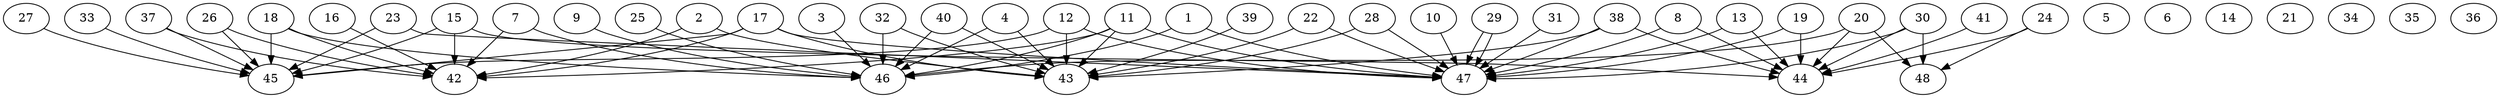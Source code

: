// DAG (tier=3-complex, mode=compute, n=48, ccr=0.466, fat=0.875, density=0.609, regular=0.287, jump=0.206, mindata=1048576, maxdata=16777216)
// DAG automatically generated by daggen at Sun Aug 24 16:33:34 2025
// /home/ermia/Project/Environments/daggen/bin/daggen --dot --ccr 0.466 --fat 0.875 --regular 0.287 --density 0.609 --jump 0.206 --mindata 1048576 --maxdata 16777216 -n 48 
digraph G {
  1 [size="415914143223155520", alpha="0.18", expect_size="207957071611577760"]
  1 -> 46 [size ="377914709245952"]
  1 -> 47 [size ="377914709245952"]
  2 [size="1598188102460483072", alpha="0.19", expect_size="799094051230241536"]
  2 -> 42 [size ="545224656945152"]
  2 -> 43 [size ="545224656945152"]
  3 [size="19288851305270870016", alpha="0.02", expect_size="9644425652635435008"]
  3 -> 46 [size ="57538812837888"]
  4 [size="21157951753865396224", alpha="0.13", expect_size="10578975876932698112"]
  4 -> 43 [size ="61198259191808"]
  4 -> 46 [size ="61198259191808"]
  5 [size="3634058193065642", alpha="0.06", expect_size="1817029096532821"]
  6 [size="4884248251564029952", alpha="0.12", expect_size="2442124125782014976"]
  7 [size="7635544203553713", alpha="0.09", expect_size="3817772101776856"]
  7 -> 42 [size ="15401694003200"]
  7 -> 46 [size ="15401694003200"]
  8 [size="2377021203261411033088", alpha="0.03", expect_size="1188510601630705516544"]
  8 -> 44 [size ="1424881312858112"]
  8 -> 47 [size ="1424881312858112"]
  9 [size="115365885024703348736", alpha="0.14", expect_size="57682942512351674368"]
  9 -> 46 [size ="189586869321728"]
  10 [size="2585045665181674496", alpha="0.00", expect_size="1292522832590837248"]
  10 -> 47 [size ="1838930815090688"]
  11 [size="211565545203659964416", alpha="0.08", expect_size="105782772601829982208"]
  11 -> 42 [size ="284044650610688"]
  11 -> 43 [size ="284044650610688"]
  11 -> 46 [size ="284044650610688"]
  11 -> 47 [size ="284044650610688"]
  12 [size="4500539765771441152", alpha="0.04", expect_size="2250269882885720576"]
  12 -> 43 [size ="1626598277120000"]
  12 -> 45 [size ="1626598277120000"]
  12 -> 47 [size ="1626598277120000"]
  13 [size="113294925436130544", alpha="0.18", expect_size="56647462718065272"]
  13 -> 44 [size ="1951899192393728"]
  13 -> 47 [size ="1951899192393728"]
  14 [size="1131772646731118804992", alpha="0.12", expect_size="565886323365559402496"]
  15 [size="197596220351450185728", alpha="0.02", expect_size="98798110175725092864"]
  15 -> 42 [size ="271399520305152"]
  15 -> 44 [size ="271399520305152"]
  15 -> 45 [size ="271399520305152"]
  16 [size="1050080714708089831424", alpha="0.16", expect_size="525040357354044915712"]
  16 -> 42 [size ="826491596177408"]
  17 [size="20813379216025236", alpha="0.10", expect_size="10406689608012618"]
  17 -> 42 [size ="875490965454848"]
  17 -> 43 [size ="875490965454848"]
  17 -> 45 [size ="875490965454848"]
  17 -> 47 [size ="875490965454848"]
  18 [size="17577407117483448", alpha="0.20", expect_size="8788703558741724"]
  18 -> 42 [size ="1059419483799552"]
  18 -> 45 [size ="1059419483799552"]
  18 -> 46 [size ="1059419483799552"]
  19 [size="32122367488256160", alpha="0.08", expect_size="16061183744128080"]
  19 -> 44 [size ="764100988633088"]
  19 -> 47 [size ="764100988633088"]
  20 [size="23018245408351952", alpha="0.09", expect_size="11509122704175976"]
  20 -> 44 [size ="645486474166272"]
  20 -> 46 [size ="645486474166272"]
  20 -> 48 [size ="645486474166272"]
  21 [size="364675039658762043392", alpha="0.20", expect_size="182337519829381021696"]
  22 [size="17662035065497504", alpha="0.13", expect_size="8831017532748752"]
  22 -> 43 [size ="330096162373632"]
  22 -> 47 [size ="330096162373632"]
  23 [size="503300684003638509568", alpha="0.00", expect_size="251650342001819254784"]
  23 -> 45 [size ="506183907540992"]
  23 -> 47 [size ="506183907540992"]
  24 [size="297332880550362349568", alpha="0.19", expect_size="148666440275181174784"]
  24 -> 44 [size ="356384340180992"]
  24 -> 48 [size ="356384340180992"]
  25 [size="5660833910781294", alpha="0.18", expect_size="2830416955390647"]
  25 -> 46 [size ="199115220713472"]
  26 [size="41398582182592456", alpha="0.01", expect_size="20699291091296228"]
  26 -> 42 [size ="677063476379648"]
  26 -> 45 [size ="677063476379648"]
  27 [size="18707800573307168", alpha="0.01", expect_size="9353900286653584"]
  27 -> 45 [size ="769394141560832"]
  28 [size="815440954758258304", alpha="0.03", expect_size="407720477379129152"]
  28 -> 43 [size ="1436274183372800"]
  28 -> 47 [size ="1436274183372800"]
  29 [size="6715116433386405", alpha="0.11", expect_size="3357558216693202"]
  29 -> 47 [size ="123759491022848"]
  29 -> 47 [size ="123759491022848"]
  30 [size="1365042268047553855488", alpha="0.02", expect_size="682521134023776927744"]
  30 -> 44 [size ="984435772096512"]
  30 -> 47 [size ="984435772096512"]
  30 -> 48 [size ="984435772096512"]
  31 [size="1241637630663434240", alpha="0.16", expect_size="620818815331717120"]
  31 -> 47 [size ="464214837690368"]
  32 [size="3203504835440949592064", alpha="0.02", expect_size="1601752417720474796032"]
  32 -> 43 [size ="1738495521456128"]
  32 -> 46 [size ="1738495521456128"]
  33 [size="221511781268790592", alpha="0.16", expect_size="110755890634395296"]
  33 -> 45 [size ="269684519731200"]
  34 [size="203412875131185984", alpha="0.14", expect_size="101706437565592992"]
  35 [size="92278739224680726528", alpha="0.00", expect_size="46139369612340363264"]
  36 [size="488243135745564992", alpha="0.12", expect_size="244121567872782496"]
  37 [size="41009437649683448", alpha="0.14", expect_size="20504718824841724"]
  37 -> 42 [size ="36432194306048"]
  37 -> 45 [size ="36432194306048"]
  38 [size="1277184088085562", alpha="0.10", expect_size="638592044042781"]
  38 -> 43 [size ="50147308339200"]
  38 -> 44 [size ="50147308339200"]
  38 -> 47 [size ="50147308339200"]
  39 [size="394062007725439680", alpha="0.02", expect_size="197031003862719840"]
  39 -> 43 [size ="155538516082688"]
  40 [size="661031083271051648", alpha="0.02", expect_size="330515541635525824"]
  40 -> 43 [size ="1554752961773568"]
  40 -> 46 [size ="1554752961773568"]
  41 [size="74274434562654208000", alpha="0.07", expect_size="37137217281327104000"]
  41 -> 44 [size ="141356643123200"]
  42 [size="52557049132207833088", alpha="0.08", expect_size="26278524566103916544"]
  43 [size="7111496803991154", alpha="0.13", expect_size="3555748401995577"]
  44 [size="22301292646513880", alpha="0.02", expect_size="11150646323256940"]
  45 [size="56350078097697880", alpha="0.00", expect_size="28175039048848940"]
  46 [size="2209259635079956736", alpha="0.18", expect_size="1104629817539978368"]
  47 [size="29066931537605644", alpha="0.06", expect_size="14533465768802822"]
  48 [size="2689645961792804880384", alpha="0.00", expect_size="1344822980896402440192"]
}